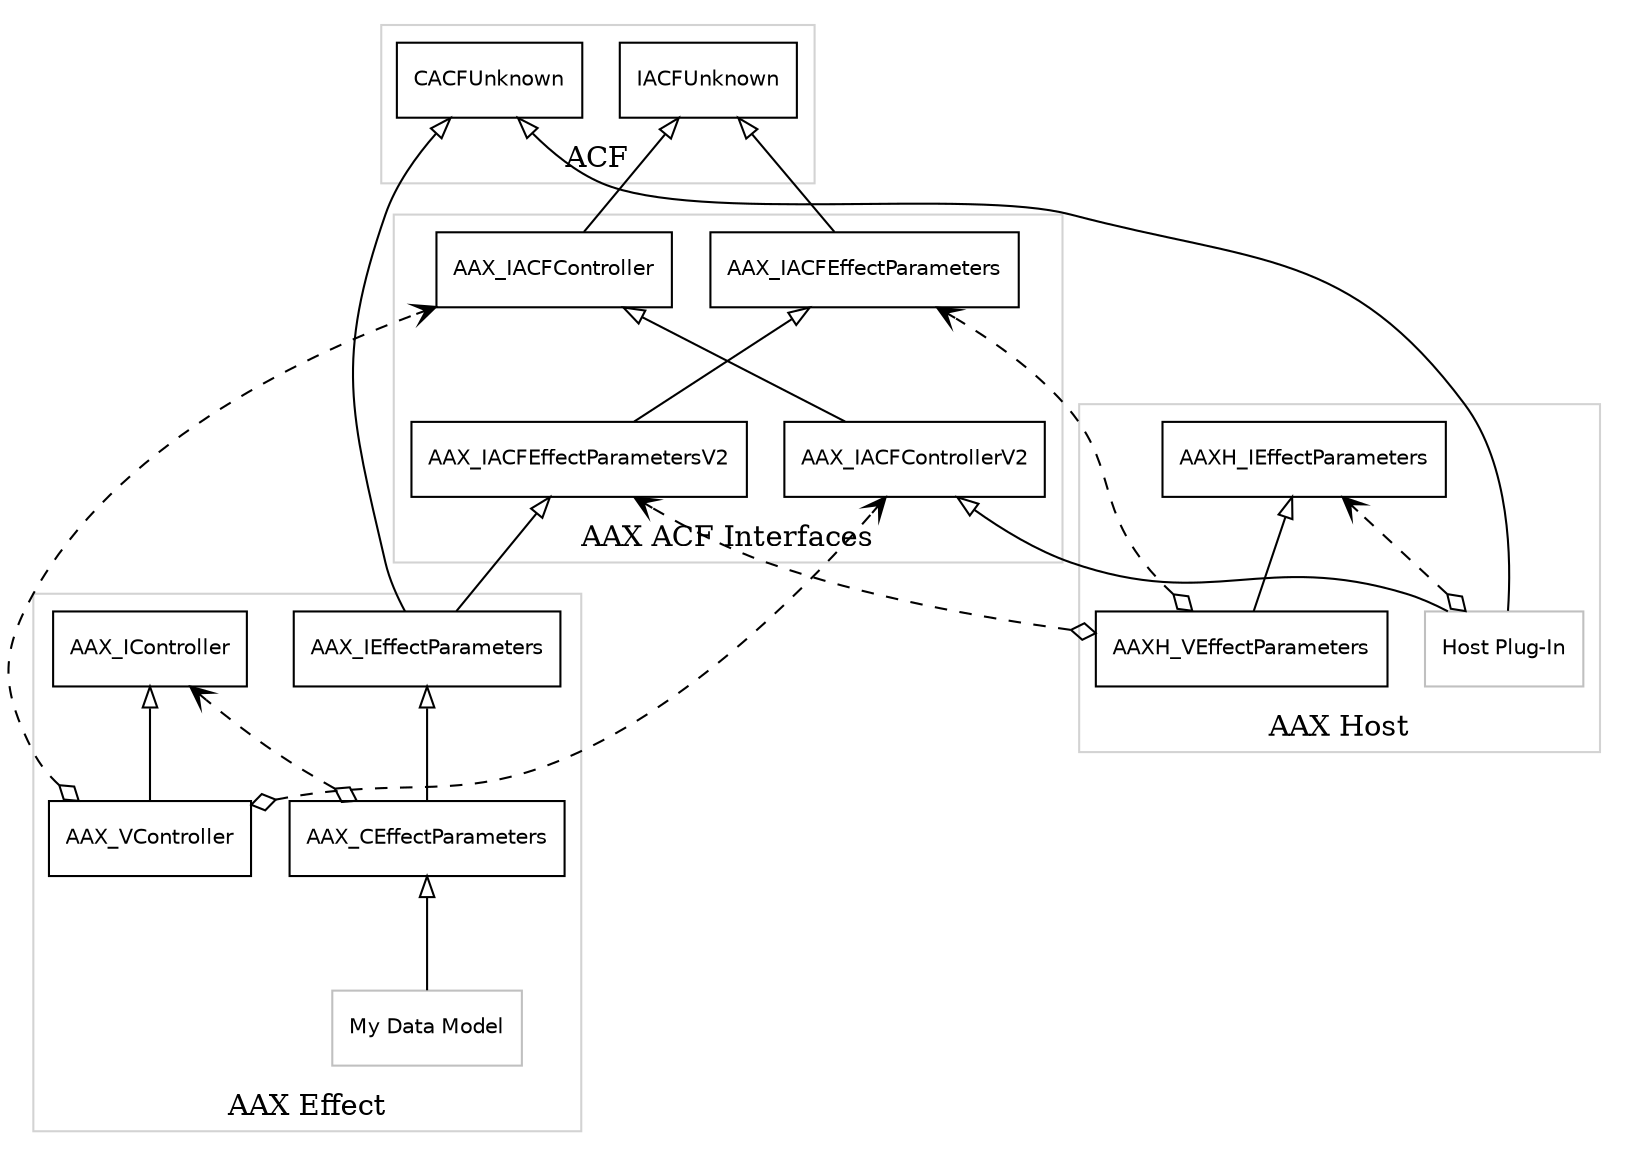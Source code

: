 //        Copyright 2016 by Avid Technology, Inc.
digraph aax_acf_versioning {
	ranksep=0.75;
	rankdir=BT;
	
	node [shape=record, fontname=Helvetica, fontsize=10];
	
	iacfunknown [ label="IACFUnknown" URL="\ref IACFUnknown"];
	cacfunknown [ label="CACFUnknown"];
	
	iacfdata [ label="AAX_IACFEffectParameters" URL="\ref AAX_IACFEffectParameters"];
	iacfdata2 [ label="AAX_IACFEffectParametersV2"];
	idata [ label="AAX_IEffectParameters" URL="\ref AAX_IEffectParameters"];
	cdata [ label="AAX_CEffectParameters" URL="\ref AAX_CEffectParameters"];
	mydata [ label="My Data Model", color="gray"];
	
	iacfcontroller [ label="AAX_IACFController" URL="\ref AAX_IACFController"];
	iacfcontroller2 [ label="AAX_IACFControllerV2"];
	icontroller [ label="AAX_IController" URL="\ref AAX_IController"];
	vcontroller [ label="AAX_VController"];
	
	host_idata [ label="AAXH_IEffectParameters"];
	host_vdata [ label="AAXH_VEffectParameters"];
	hostplugin [ label="Host Plug-In", color="gray"];
	
	subgraph cluster_plugin {
		node [shape=record, fontname=Helvetica, fontsize=10];
	
		label = "AAX Effect";
		URL = "\ref CommonInterface_DataModel";
		color = lightgrey;

		cdata -> idata [arrowhead="onormal"];
		mydata -> cdata [arrowhead="onormal"];
	
		cdata -> icontroller [ arrowhead="open", arrowtail="odiamond", dir="both", style="dashed", weight=0.1];
		vcontroller -> icontroller [arrowhead="onormal"];
	}
	
	subgraph cluster_host {
		node [shape=record, fontname=Helvetica, fontsize=10];
	
		label = "AAX Host"
		color = lightgrey;
		
		hostplugin -> host_idata [ arrowhead="open", arrowtail="odiamond", dir="both", style="dashed", weight=0.1];
		host_vdata -> host_idata [arrowhead="onormal"];
	}
	
	subgraph cluster_acfinterfaces {
		node [shape=record, fontname=Helvetica, fontsize=10];
		
		label = "AAX ACF Interfaces";
		color = lightgrey;
		
		idata -> iacfdata2 [arrowhead="onormal"];
		iacfdata2 -> iacfdata [arrowhead="onormal"];
		
		vcontroller -> iacfcontroller [ arrowhead="open", arrowtail="odiamond", dir="both", style="dashed", weight=0.1];
		vcontroller -> iacfcontroller2 [ arrowhead="open", arrowtail="odiamond", dir="both", style="dashed", weight=0.1];
		hostplugin -> iacfcontroller2 [arrowhead="onormal"/*, constraint=false*/];
		iacfcontroller2 -> iacfcontroller [arrowhead="onormal"];
		
		host_vdata -> iacfdata [ arrowhead="open", arrowtail="odiamond", dir="both", style="dashed", weight=0.1/*, constraint=false*/];
		host_vdata -> iacfdata2 [ arrowhead="open", arrowtail="odiamond", dir="both", style="dashed", weight=0.1/*, constraint=false*/];
	}
	
	subgraph cluster_acf {
		node [shape=record, fontname=Helvetica, fontsize=10];
		
		label = "ACF";
		color = lightgrey;
		
		iacfdata -> iacfunknown [arrowhead="onormal"];
		idata -> cacfunknown [arrowhead="onormal"];
		
		iacfcontroller -> iacfunknown [arrowhead="onormal"];
		hostplugin -> cacfunknown [arrowhead="onormal"];
	}
	
	// Layout requirements
//	{ rank=same; idata; host_idata;}
//	{ rank=same; mydata; hostplugin;}
}
